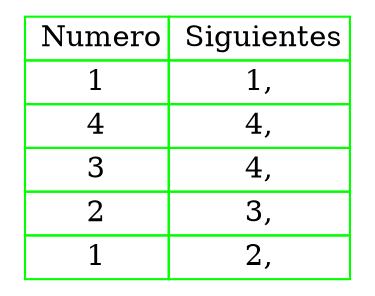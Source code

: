digraph H {
tbl [
shape=plaintext 
label=<
<table border='0' cellborder='1' color='green' cellspacing='0'>
<tr><td> Numero</td><td> Siguientes</td></tr><tr><td>1</td><td>1,</td></tr>
<tr><td>4</td><td>4,</td></tr>
<tr><td>3</td><td>4,</td></tr>
<tr><td>2</td><td>3,</td></tr>
<tr><td>1</td><td>2,</td></tr>
</table> 
>];
}